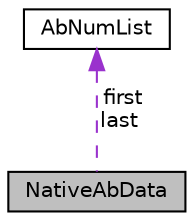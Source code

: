 digraph "NativeAbData"
{
 // LATEX_PDF_SIZE
  edge [fontname="Helvetica",fontsize="10",labelfontname="Helvetica",labelfontsize="10"];
  node [fontname="Helvetica",fontsize="10",shape=record];
  Node1 [label="NativeAbData",height=0.2,width=0.4,color="black", fillcolor="grey75", style="filled", fontcolor="black",tooltip="Native address book data."];
  Node2 -> Node1 [dir="back",color="darkorchid3",fontsize="10",style="dashed",label=" first\nlast" ,fontname="Helvetica"];
  Node2 [label="AbNumList",height=0.2,width=0.4,color="black", fillcolor="white", style="filled",URL="$group___addressbook.html#struct_ab_num_list",tooltip="Item of the adressbook list."];
}
